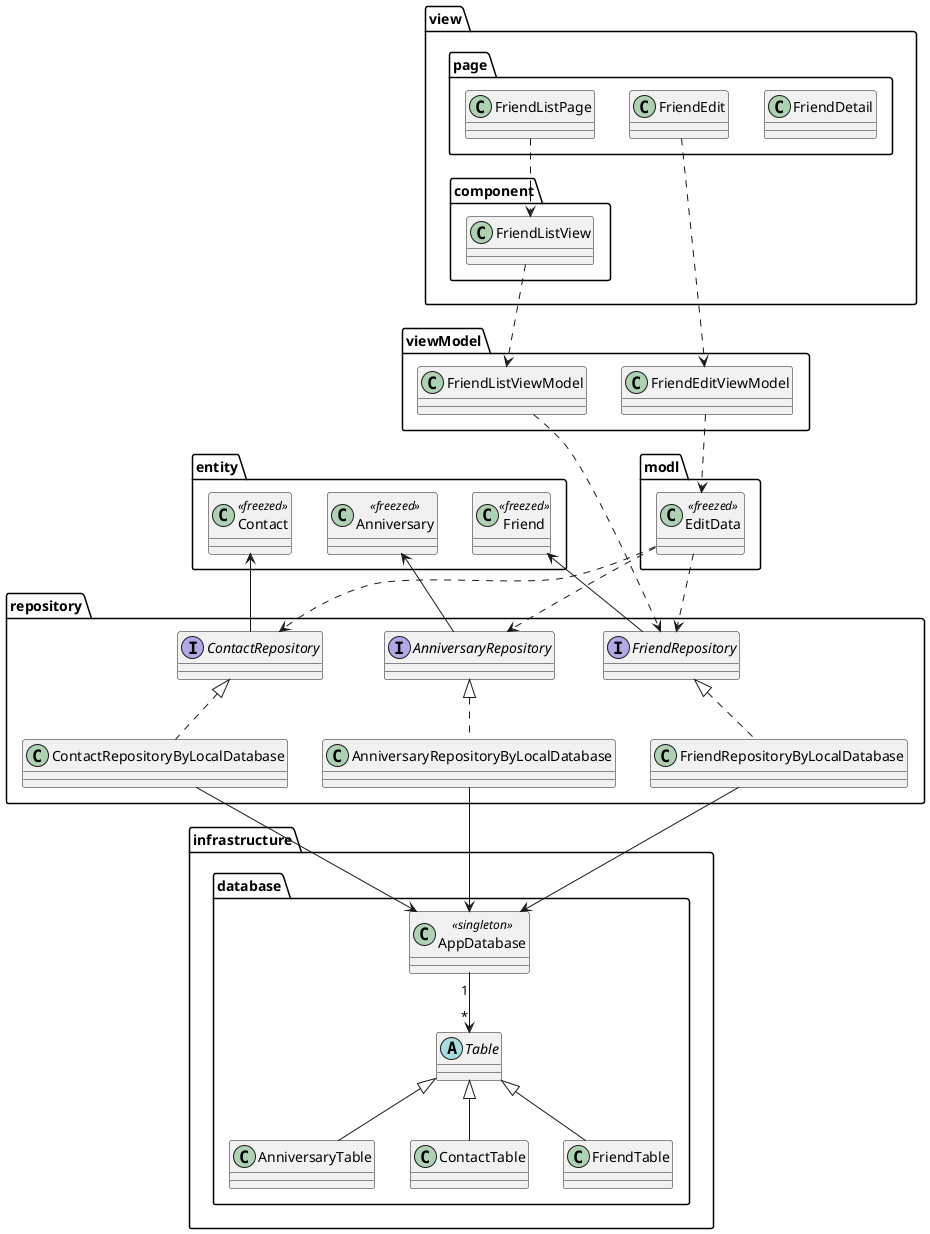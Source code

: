 @startuml

package view {
    package component {
        class FriendListView 
    }

    package page {
        class FriendDetail
        class FriendEdit
        class FriendListPage
    }
}

package viewModel {
    class FriendListViewModel
    class FriendEditViewModel
}

package modl {
    class EditData<<freezed>>
}


package repository {
    interface AnniversaryRepository
    interface ContactRepository
    interface FriendRepository
    class AnniversaryRepositoryByLocalDatabase
    class ContactRepositoryByLocalDatabase
    class FriendRepositoryByLocalDatabase
}

package entity {
    class Anniversary<<freezed>>
    class Contact<<freezed>>
    class Friend<<freezed>>
}

package infrastructure {
    package database {
        class AnniversaryTable
        class AppDatabase<<singleton>>
        class ContactTable
        class FriendTable
        abstract Table
    }
}

FriendListView ..> FriendListViewModel

FriendListPage ..> FriendListView
FriendEdit ..> FriendEditViewModel

FriendEditViewModel ..> EditData

EditData ..> AnniversaryRepository
EditData ..> ContactRepository
EditData ..> FriendRepository
FriendListViewModel ..> FriendRepository

AnniversaryRepository <|.. AnniversaryRepositoryByLocalDatabase
ContactRepository <|.. ContactRepositoryByLocalDatabase
FriendRepository <|.. FriendRepositoryByLocalDatabase

Anniversary <-- AnniversaryRepository
Contact <-- ContactRepository
Friend <-- FriendRepository

AnniversaryRepositoryByLocalDatabase --> AppDatabase
ContactRepositoryByLocalDatabase --> AppDatabase
FriendRepositoryByLocalDatabase --> AppDatabase

Table <|-- AnniversaryTable
Table <|-- ContactTable
Table <|-- FriendTable
AppDatabase "1" --> "*" Table

@enduml